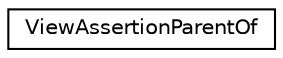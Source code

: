 digraph "Graphical Class Hierarchy"
{
 // LATEX_PDF_SIZE
  edge [fontname="Helvetica",fontsize="10",labelfontname="Helvetica",labelfontsize="10"];
  node [fontname="Helvetica",fontsize="10",shape=record];
  rankdir="LR";
  Node0 [label="ViewAssertionParentOf",height=0.2,width=0.4,color="black", fillcolor="white", style="filled",URL="$structViewAssertionParentOf.html",tooltip=" "];
}
